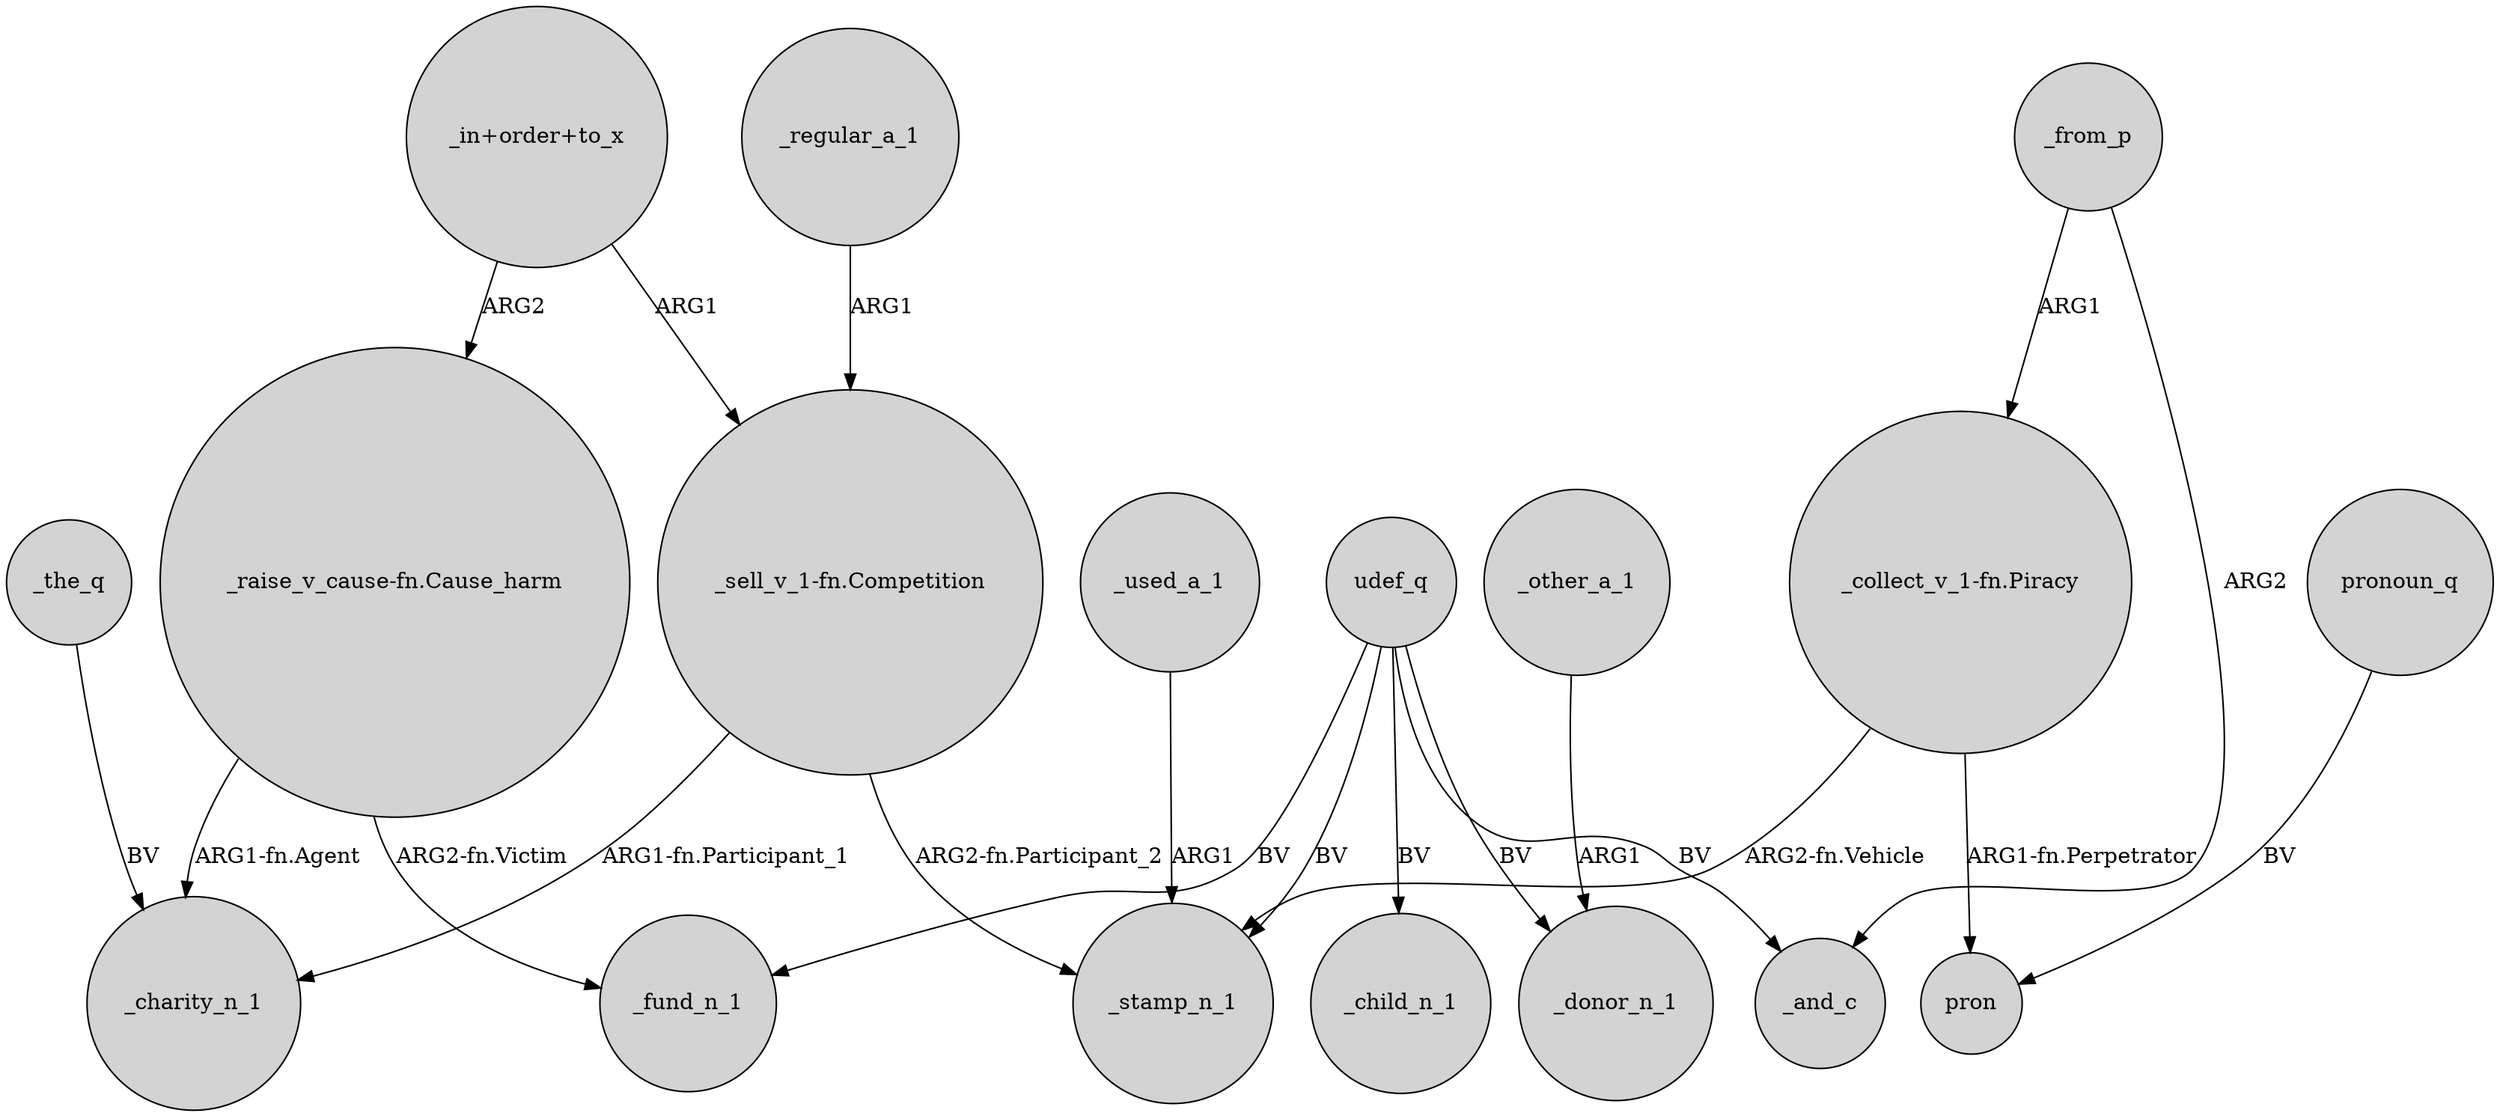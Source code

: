 digraph {
	node [shape=circle style=filled]
	"_raise_v_cause-fn.Cause_harm" -> _charity_n_1 [label="ARG1-fn.Agent"]
	_used_a_1 -> _stamp_n_1 [label=ARG1]
	udef_q -> _fund_n_1 [label=BV]
	udef_q -> _donor_n_1 [label=BV]
	_from_p -> _and_c [label=ARG2]
	"_sell_v_1-fn.Competition" -> _stamp_n_1 [label="ARG2-fn.Participant_2"]
	_from_p -> "_collect_v_1-fn.Piracy" [label=ARG1]
	_the_q -> _charity_n_1 [label=BV]
	udef_q -> _and_c [label=BV]
	pronoun_q -> pron [label=BV]
	"_collect_v_1-fn.Piracy" -> pron [label="ARG1-fn.Perpetrator"]
	_other_a_1 -> _donor_n_1 [label=ARG1]
	_regular_a_1 -> "_sell_v_1-fn.Competition" [label=ARG1]
	"_raise_v_cause-fn.Cause_harm" -> _fund_n_1 [label="ARG2-fn.Victim"]
	"_sell_v_1-fn.Competition" -> _charity_n_1 [label="ARG1-fn.Participant_1"]
	udef_q -> _stamp_n_1 [label=BV]
	"_in+order+to_x" -> "_sell_v_1-fn.Competition" [label=ARG1]
	"_collect_v_1-fn.Piracy" -> _stamp_n_1 [label="ARG2-fn.Vehicle"]
	"_in+order+to_x" -> "_raise_v_cause-fn.Cause_harm" [label=ARG2]
	udef_q -> _child_n_1 [label=BV]
}
